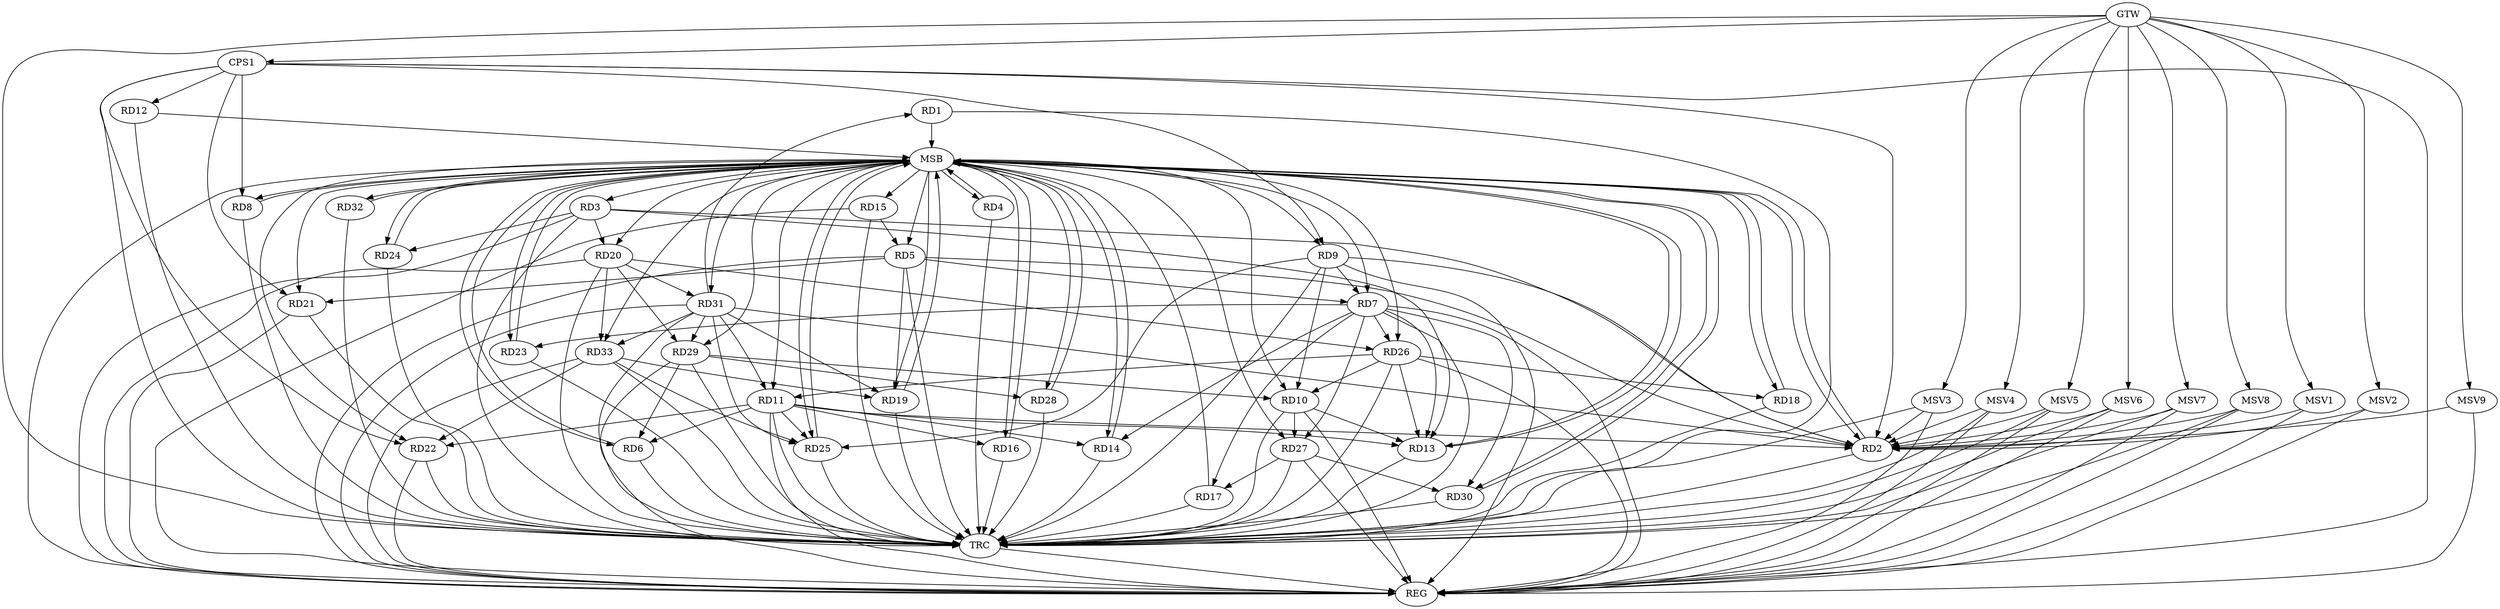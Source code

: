 strict digraph G {
  RD1 [ label="RD1" ];
  RD2 [ label="RD2" ];
  RD3 [ label="RD3" ];
  RD4 [ label="RD4" ];
  RD5 [ label="RD5" ];
  RD6 [ label="RD6" ];
  RD7 [ label="RD7" ];
  RD8 [ label="RD8" ];
  RD9 [ label="RD9" ];
  RD10 [ label="RD10" ];
  RD11 [ label="RD11" ];
  RD12 [ label="RD12" ];
  RD13 [ label="RD13" ];
  RD14 [ label="RD14" ];
  RD15 [ label="RD15" ];
  RD16 [ label="RD16" ];
  RD17 [ label="RD17" ];
  RD18 [ label="RD18" ];
  RD19 [ label="RD19" ];
  RD20 [ label="RD20" ];
  RD21 [ label="RD21" ];
  RD22 [ label="RD22" ];
  RD23 [ label="RD23" ];
  RD24 [ label="RD24" ];
  RD25 [ label="RD25" ];
  RD26 [ label="RD26" ];
  RD27 [ label="RD27" ];
  RD28 [ label="RD28" ];
  RD29 [ label="RD29" ];
  RD30 [ label="RD30" ];
  RD31 [ label="RD31" ];
  RD32 [ label="RD32" ];
  RD33 [ label="RD33" ];
  CPS1 [ label="CPS1" ];
  GTW [ label="GTW" ];
  REG [ label="REG" ];
  MSB [ label="MSB" ];
  TRC [ label="TRC" ];
  MSV1 [ label="MSV1" ];
  MSV2 [ label="MSV2" ];
  MSV3 [ label="MSV3" ];
  MSV4 [ label="MSV4" ];
  MSV5 [ label="MSV5" ];
  MSV6 [ label="MSV6" ];
  MSV7 [ label="MSV7" ];
  MSV8 [ label="MSV8" ];
  MSV9 [ label="MSV9" ];
  RD31 -> RD1;
  RD3 -> RD2;
  RD5 -> RD2;
  RD9 -> RD2;
  RD11 -> RD2;
  RD31 -> RD2;
  RD3 -> RD13;
  RD3 -> RD20;
  RD3 -> RD24;
  RD5 -> RD7;
  RD15 -> RD5;
  RD5 -> RD19;
  RD5 -> RD21;
  RD11 -> RD6;
  RD29 -> RD6;
  RD9 -> RD7;
  RD7 -> RD13;
  RD7 -> RD14;
  RD7 -> RD17;
  RD7 -> RD23;
  RD7 -> RD26;
  RD7 -> RD27;
  RD7 -> RD30;
  RD9 -> RD10;
  RD9 -> RD25;
  RD10 -> RD13;
  RD26 -> RD10;
  RD10 -> RD27;
  RD29 -> RD10;
  RD11 -> RD13;
  RD11 -> RD14;
  RD11 -> RD16;
  RD11 -> RD22;
  RD11 -> RD25;
  RD26 -> RD11;
  RD31 -> RD11;
  RD26 -> RD13;
  RD27 -> RD17;
  RD26 -> RD18;
  RD31 -> RD19;
  RD33 -> RD19;
  RD20 -> RD26;
  RD20 -> RD29;
  RD20 -> RD31;
  RD20 -> RD33;
  RD33 -> RD22;
  RD31 -> RD25;
  RD33 -> RD25;
  RD27 -> RD30;
  RD29 -> RD28;
  RD31 -> RD29;
  RD31 -> RD33;
  CPS1 -> RD21;
  CPS1 -> RD22;
  CPS1 -> RD12;
  CPS1 -> RD2;
  CPS1 -> RD9;
  CPS1 -> RD8;
  GTW -> CPS1;
  RD3 -> REG;
  RD5 -> REG;
  RD7 -> REG;
  RD9 -> REG;
  RD10 -> REG;
  RD11 -> REG;
  RD15 -> REG;
  RD20 -> REG;
  RD21 -> REG;
  RD22 -> REG;
  RD26 -> REG;
  RD27 -> REG;
  RD29 -> REG;
  RD31 -> REG;
  RD33 -> REG;
  CPS1 -> REG;
  RD1 -> MSB;
  MSB -> RD5;
  MSB -> RD10;
  MSB -> RD21;
  MSB -> RD22;
  MSB -> REG;
  RD2 -> MSB;
  MSB -> RD19;
  MSB -> RD20;
  MSB -> RD31;
  RD4 -> MSB;
  MSB -> RD18;
  MSB -> RD25;
  MSB -> RD26;
  MSB -> RD28;
  RD6 -> MSB;
  MSB -> RD16;
  MSB -> RD33;
  RD8 -> MSB;
  MSB -> RD2;
  MSB -> RD6;
  MSB -> RD14;
  RD12 -> MSB;
  RD13 -> MSB;
  MSB -> RD15;
  MSB -> RD23;
  MSB -> RD27;
  RD14 -> MSB;
  MSB -> RD11;
  MSB -> RD24;
  MSB -> RD32;
  RD16 -> MSB;
  RD17 -> MSB;
  MSB -> RD13;
  RD18 -> MSB;
  MSB -> RD7;
  MSB -> RD29;
  RD19 -> MSB;
  MSB -> RD3;
  RD23 -> MSB;
  MSB -> RD4;
  RD24 -> MSB;
  RD25 -> MSB;
  RD28 -> MSB;
  MSB -> RD30;
  RD30 -> MSB;
  MSB -> RD8;
  MSB -> RD9;
  RD32 -> MSB;
  RD1 -> TRC;
  RD2 -> TRC;
  RD3 -> TRC;
  RD4 -> TRC;
  RD5 -> TRC;
  RD6 -> TRC;
  RD7 -> TRC;
  RD8 -> TRC;
  RD9 -> TRC;
  RD10 -> TRC;
  RD11 -> TRC;
  RD12 -> TRC;
  RD13 -> TRC;
  RD14 -> TRC;
  RD15 -> TRC;
  RD16 -> TRC;
  RD17 -> TRC;
  RD18 -> TRC;
  RD19 -> TRC;
  RD20 -> TRC;
  RD21 -> TRC;
  RD22 -> TRC;
  RD23 -> TRC;
  RD24 -> TRC;
  RD25 -> TRC;
  RD26 -> TRC;
  RD27 -> TRC;
  RD28 -> TRC;
  RD29 -> TRC;
  RD30 -> TRC;
  RD31 -> TRC;
  RD32 -> TRC;
  RD33 -> TRC;
  CPS1 -> TRC;
  GTW -> TRC;
  TRC -> REG;
  MSV1 -> RD2;
  GTW -> MSV1;
  MSV1 -> REG;
  MSV2 -> RD2;
  MSV3 -> RD2;
  GTW -> MSV2;
  MSV2 -> REG;
  GTW -> MSV3;
  MSV3 -> REG;
  MSV3 -> TRC;
  MSV4 -> RD2;
  GTW -> MSV4;
  MSV4 -> REG;
  MSV4 -> TRC;
  MSV5 -> RD2;
  MSV6 -> RD2;
  MSV7 -> RD2;
  GTW -> MSV5;
  MSV5 -> REG;
  MSV5 -> TRC;
  GTW -> MSV6;
  MSV6 -> REG;
  MSV6 -> TRC;
  GTW -> MSV7;
  MSV7 -> REG;
  MSV7 -> TRC;
  MSV8 -> RD2;
  GTW -> MSV8;
  MSV8 -> REG;
  MSV8 -> TRC;
  MSV9 -> RD2;
  GTW -> MSV9;
  MSV9 -> REG;
}
